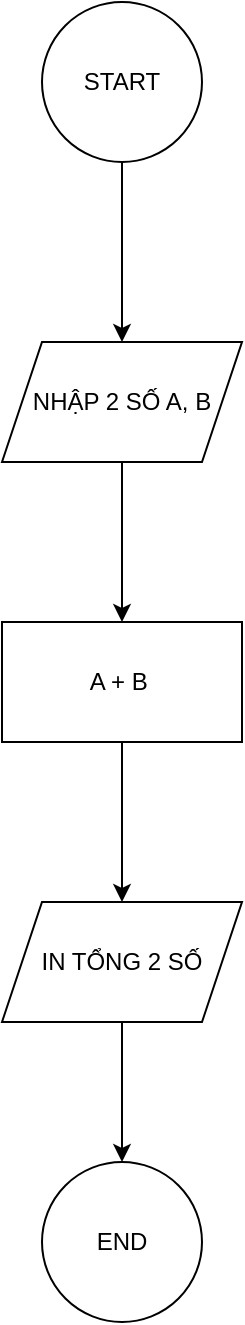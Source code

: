 <mxfile version="24.8.6">
  <diagram name="Page-1" id="wHnzDf8OpKGsBH9KBf9Y">
    <mxGraphModel dx="1050" dy="625" grid="1" gridSize="10" guides="1" tooltips="1" connect="1" arrows="1" fold="1" page="1" pageScale="1" pageWidth="850" pageHeight="1100" math="0" shadow="0">
      <root>
        <mxCell id="0" />
        <mxCell id="1" parent="0" />
        <mxCell id="RDDA6BBOxE4qUe0INSzU-4" value="" style="edgeStyle=orthogonalEdgeStyle;rounded=0;orthogonalLoop=1;jettySize=auto;html=1;" edge="1" parent="1" source="RDDA6BBOxE4qUe0INSzU-1" target="RDDA6BBOxE4qUe0INSzU-3">
          <mxGeometry relative="1" as="geometry" />
        </mxCell>
        <mxCell id="RDDA6BBOxE4qUe0INSzU-1" value="START" style="ellipse;whiteSpace=wrap;html=1;aspect=fixed;" vertex="1" parent="1">
          <mxGeometry x="385" y="20" width="80" height="80" as="geometry" />
        </mxCell>
        <mxCell id="RDDA6BBOxE4qUe0INSzU-6" value="" style="edgeStyle=orthogonalEdgeStyle;rounded=0;orthogonalLoop=1;jettySize=auto;html=1;" edge="1" parent="1" source="RDDA6BBOxE4qUe0INSzU-3" target="RDDA6BBOxE4qUe0INSzU-5">
          <mxGeometry relative="1" as="geometry" />
        </mxCell>
        <mxCell id="RDDA6BBOxE4qUe0INSzU-3" value="NHẬP 2 SỐ A, B" style="shape=parallelogram;perimeter=parallelogramPerimeter;whiteSpace=wrap;html=1;fixedSize=1;" vertex="1" parent="1">
          <mxGeometry x="365" y="190" width="120" height="60" as="geometry" />
        </mxCell>
        <mxCell id="RDDA6BBOxE4qUe0INSzU-8" value="" style="edgeStyle=orthogonalEdgeStyle;rounded=0;orthogonalLoop=1;jettySize=auto;html=1;" edge="1" parent="1" source="RDDA6BBOxE4qUe0INSzU-5" target="RDDA6BBOxE4qUe0INSzU-7">
          <mxGeometry relative="1" as="geometry" />
        </mxCell>
        <mxCell id="RDDA6BBOxE4qUe0INSzU-5" value="A + B&amp;nbsp;" style="whiteSpace=wrap;html=1;" vertex="1" parent="1">
          <mxGeometry x="365" y="330" width="120" height="60" as="geometry" />
        </mxCell>
        <mxCell id="RDDA6BBOxE4qUe0INSzU-10" value="" style="edgeStyle=orthogonalEdgeStyle;rounded=0;orthogonalLoop=1;jettySize=auto;html=1;" edge="1" parent="1" source="RDDA6BBOxE4qUe0INSzU-7" target="RDDA6BBOxE4qUe0INSzU-9">
          <mxGeometry relative="1" as="geometry" />
        </mxCell>
        <mxCell id="RDDA6BBOxE4qUe0INSzU-7" value="IN TỔNG 2 SỐ" style="shape=parallelogram;perimeter=parallelogramPerimeter;whiteSpace=wrap;html=1;fixedSize=1;" vertex="1" parent="1">
          <mxGeometry x="365" y="470" width="120" height="60" as="geometry" />
        </mxCell>
        <mxCell id="RDDA6BBOxE4qUe0INSzU-9" value="END" style="ellipse;whiteSpace=wrap;html=1;" vertex="1" parent="1">
          <mxGeometry x="385" y="600" width="80" height="80" as="geometry" />
        </mxCell>
      </root>
    </mxGraphModel>
  </diagram>
</mxfile>
